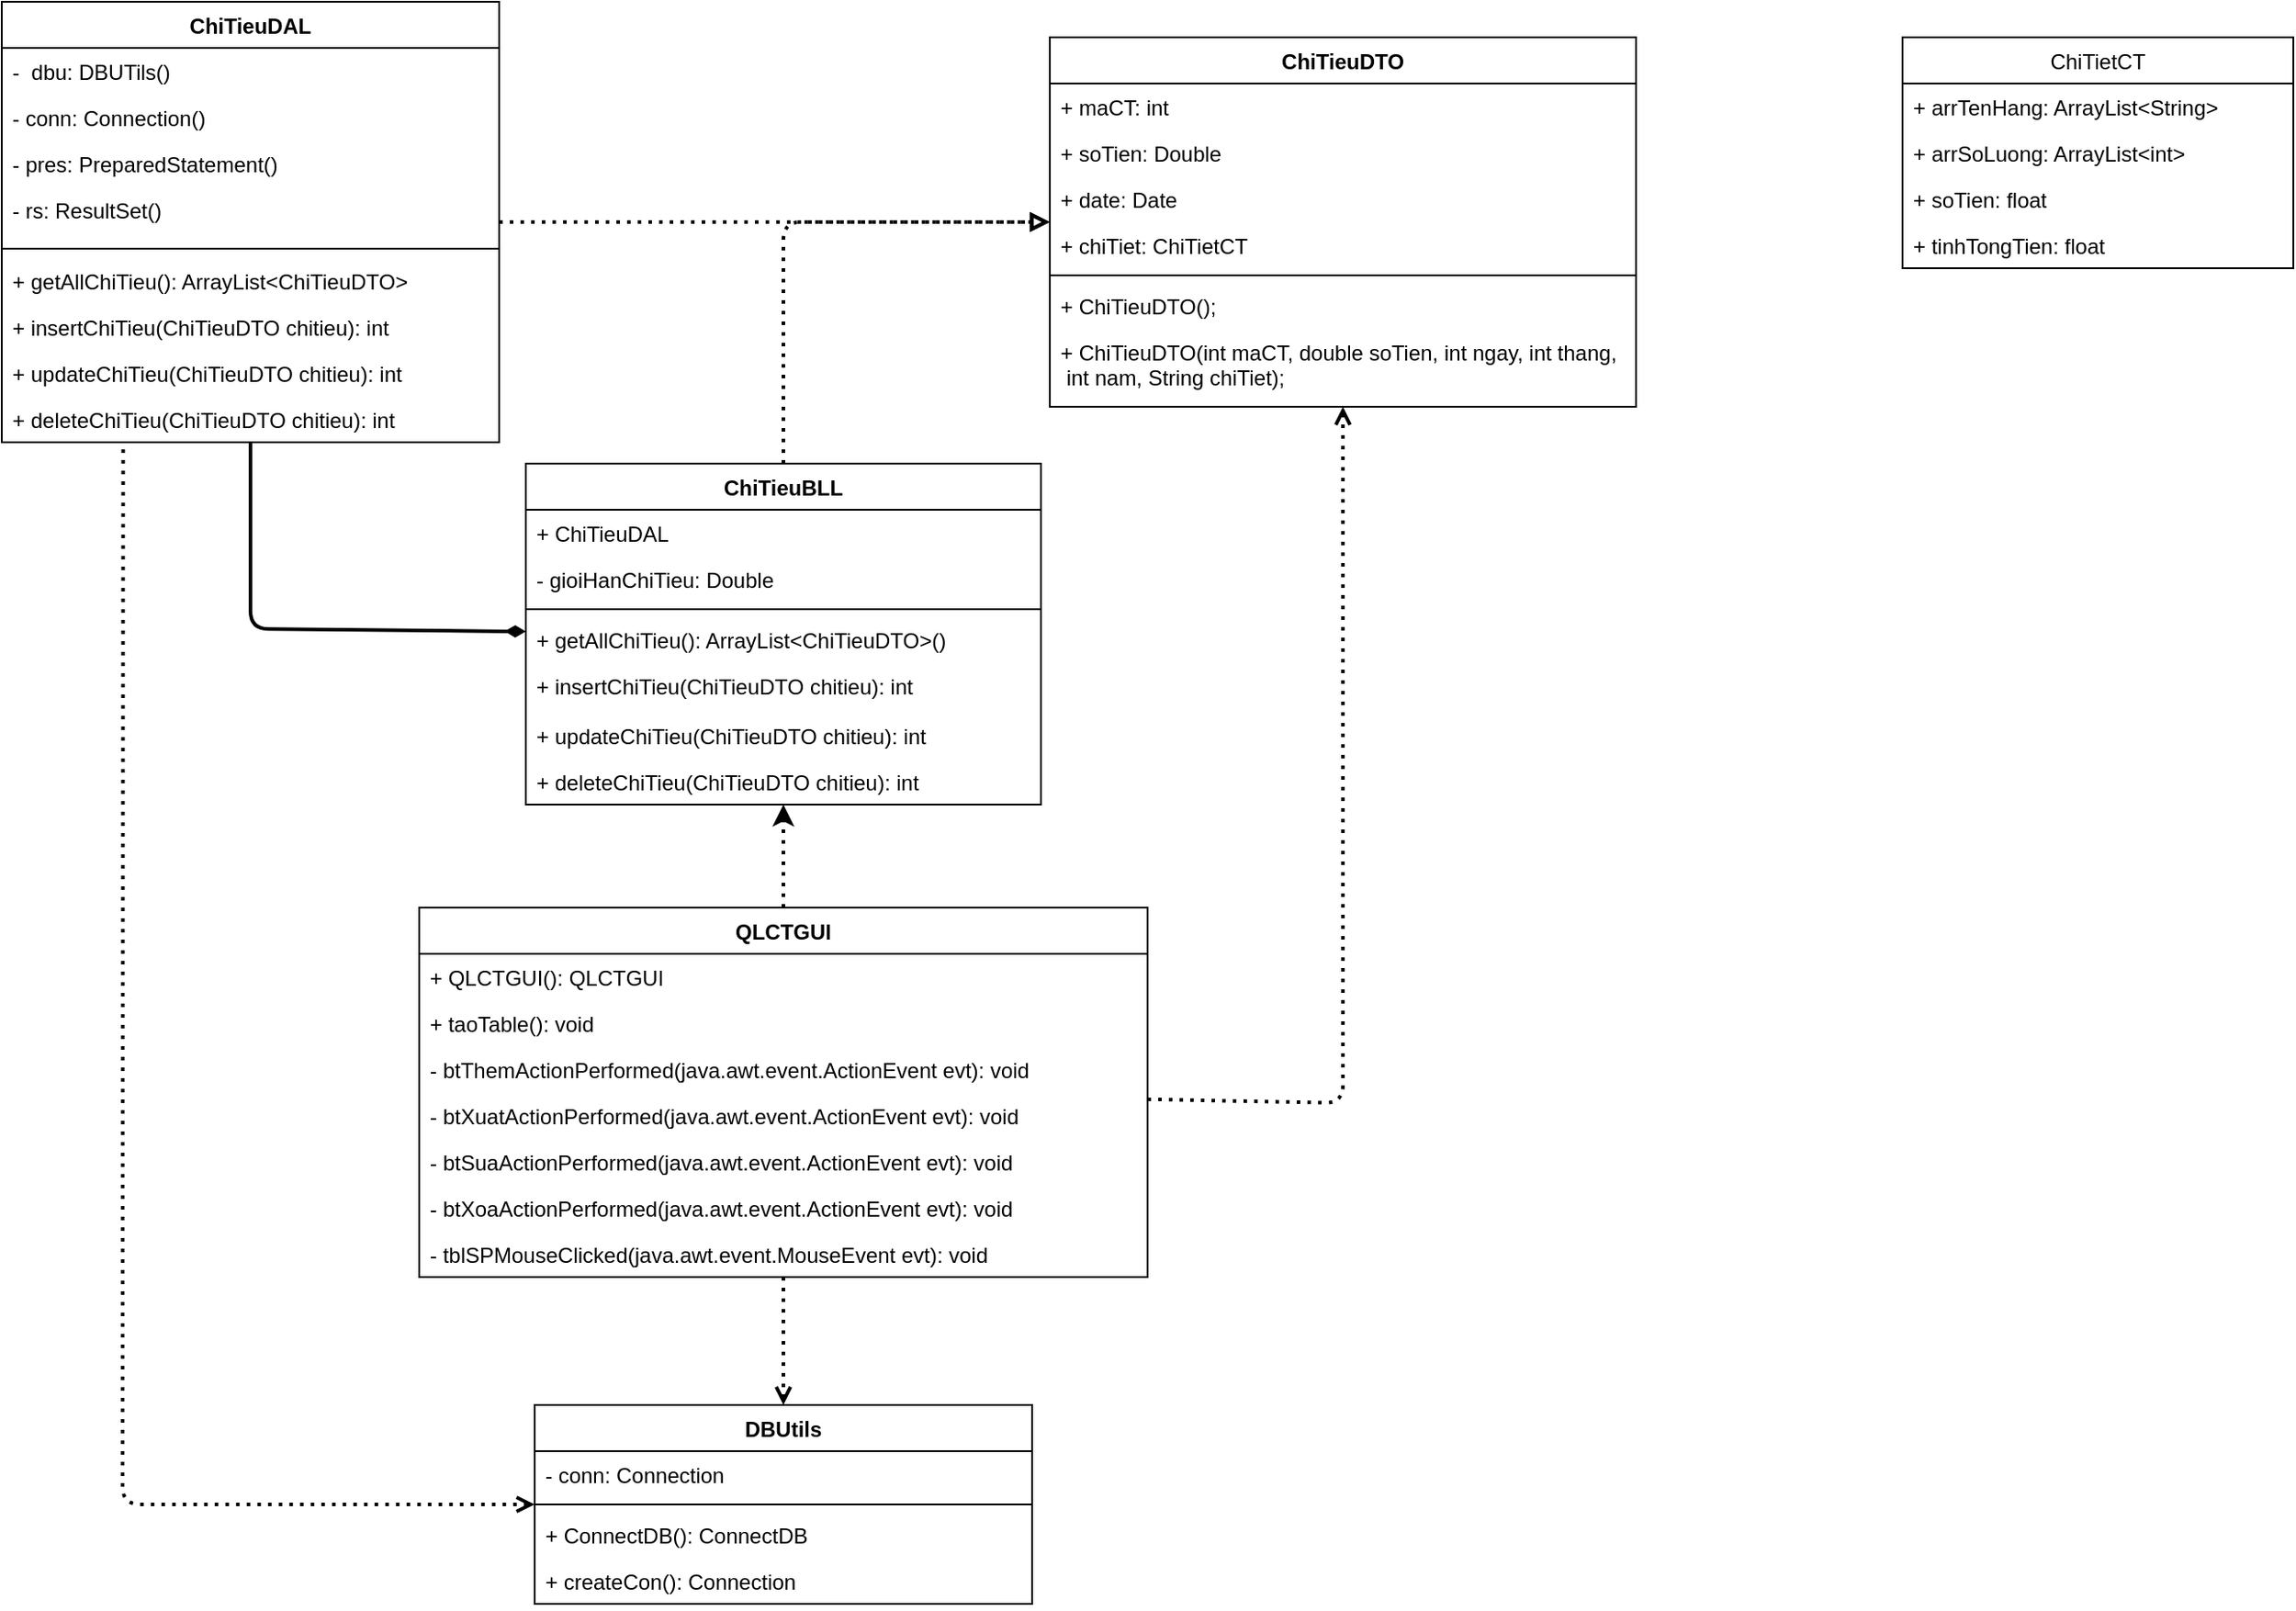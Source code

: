 <mxfile version="14.7.7" type="github">
  <diagram id="E7p46zmwXC4tNXd8jsAR" name="Page-1">
    <mxGraphModel dx="2071" dy="644" grid="1" gridSize="10" guides="1" tooltips="1" connect="1" arrows="1" fold="1" page="1" pageScale="1" pageWidth="850" pageHeight="1100" math="0" shadow="0">
      <root>
        <mxCell id="0" />
        <mxCell id="1" parent="0" />
        <mxCell id="-UzbbC5Cm0HuVs2AoaGU-1" value="ChiTieuDTO" style="swimlane;fontStyle=1;align=center;verticalAlign=top;childLayout=stackLayout;horizontal=1;startSize=26;horizontalStack=0;resizeParent=1;resizeParentMax=0;resizeLast=0;collapsible=1;marginBottom=0;" parent="1" vertex="1">
          <mxGeometry x="330" y="60" width="330" height="208" as="geometry" />
        </mxCell>
        <mxCell id="7xS4dSEuNHX6Ny65K52u-7" value="+ maCT: int" style="text;strokeColor=none;fillColor=none;align=left;verticalAlign=top;spacingLeft=4;spacingRight=4;overflow=hidden;rotatable=0;points=[[0,0.5],[1,0.5]];portConstraint=eastwest;" parent="-UzbbC5Cm0HuVs2AoaGU-1" vertex="1">
          <mxGeometry y="26" width="330" height="26" as="geometry" />
        </mxCell>
        <mxCell id="-UzbbC5Cm0HuVs2AoaGU-2" value="+ soTien: Double" style="text;strokeColor=none;fillColor=none;align=left;verticalAlign=top;spacingLeft=4;spacingRight=4;overflow=hidden;rotatable=0;points=[[0,0.5],[1,0.5]];portConstraint=eastwest;" parent="-UzbbC5Cm0HuVs2AoaGU-1" vertex="1">
          <mxGeometry y="52" width="330" height="26" as="geometry" />
        </mxCell>
        <mxCell id="-UzbbC5Cm0HuVs2AoaGU-5" value="+ date: Date" style="text;strokeColor=none;fillColor=none;align=left;verticalAlign=top;spacingLeft=4;spacingRight=4;overflow=hidden;rotatable=0;points=[[0,0.5],[1,0.5]];portConstraint=eastwest;" parent="-UzbbC5Cm0HuVs2AoaGU-1" vertex="1">
          <mxGeometry y="78" width="330" height="26" as="geometry" />
        </mxCell>
        <mxCell id="aImvH2YiYIwHe-dZgJxx-9" value="+ chiTiet: ChiTietCT" style="text;strokeColor=none;fillColor=none;align=left;verticalAlign=top;spacingLeft=4;spacingRight=4;overflow=hidden;rotatable=0;points=[[0,0.5],[1,0.5]];portConstraint=eastwest;" parent="-UzbbC5Cm0HuVs2AoaGU-1" vertex="1">
          <mxGeometry y="104" width="330" height="26" as="geometry" />
        </mxCell>
        <mxCell id="-UzbbC5Cm0HuVs2AoaGU-3" value="" style="line;strokeWidth=1;fillColor=none;align=left;verticalAlign=middle;spacingTop=-1;spacingLeft=3;spacingRight=3;rotatable=0;labelPosition=right;points=[];portConstraint=eastwest;" parent="-UzbbC5Cm0HuVs2AoaGU-1" vertex="1">
          <mxGeometry y="130" width="330" height="8" as="geometry" />
        </mxCell>
        <mxCell id="aImvH2YiYIwHe-dZgJxx-7" value="+ ChiTieuDTO();" style="text;strokeColor=none;fillColor=none;align=left;verticalAlign=top;spacingLeft=4;spacingRight=4;overflow=hidden;rotatable=0;points=[[0,0.5],[1,0.5]];portConstraint=eastwest;" parent="-UzbbC5Cm0HuVs2AoaGU-1" vertex="1">
          <mxGeometry y="138" width="330" height="26" as="geometry" />
        </mxCell>
        <mxCell id="34Bbni980nFAeHRUJE3C-2" value="+ ChiTieuDTO(int maCT, double soTien, int ngay, int thang,&#xa; int nam, String chiTiet);&#xa;" style="text;strokeColor=none;fillColor=none;align=left;verticalAlign=top;spacingLeft=4;spacingRight=4;overflow=hidden;rotatable=0;points=[[0,0.5],[1,0.5]];portConstraint=eastwest;" parent="-UzbbC5Cm0HuVs2AoaGU-1" vertex="1">
          <mxGeometry y="164" width="330" height="44" as="geometry" />
        </mxCell>
        <mxCell id="-UzbbC5Cm0HuVs2AoaGU-15" value="ChiTieuBLL" style="swimlane;fontStyle=1;align=center;verticalAlign=top;childLayout=stackLayout;horizontal=1;startSize=26;horizontalStack=0;resizeParent=1;resizeParentMax=0;resizeLast=0;collapsible=1;marginBottom=0;" parent="1" vertex="1">
          <mxGeometry x="35" y="300" width="290" height="192" as="geometry" />
        </mxCell>
        <mxCell id="-UzbbC5Cm0HuVs2AoaGU-16" value="+ ChiTieuDAL" style="text;strokeColor=none;fillColor=none;align=left;verticalAlign=top;spacingLeft=4;spacingRight=4;overflow=hidden;rotatable=0;points=[[0,0.5],[1,0.5]];portConstraint=eastwest;" parent="-UzbbC5Cm0HuVs2AoaGU-15" vertex="1">
          <mxGeometry y="26" width="290" height="26" as="geometry" />
        </mxCell>
        <mxCell id="aImvH2YiYIwHe-dZgJxx-5" value="- gioiHanChiTieu: Double" style="text;strokeColor=none;fillColor=none;align=left;verticalAlign=top;spacingLeft=4;spacingRight=4;overflow=hidden;rotatable=0;points=[[0,0.5],[1,0.5]];portConstraint=eastwest;" parent="-UzbbC5Cm0HuVs2AoaGU-15" vertex="1">
          <mxGeometry y="52" width="290" height="26" as="geometry" />
        </mxCell>
        <mxCell id="-UzbbC5Cm0HuVs2AoaGU-17" value="" style="line;strokeWidth=1;fillColor=none;align=left;verticalAlign=middle;spacingTop=-1;spacingLeft=3;spacingRight=3;rotatable=0;labelPosition=right;points=[];portConstraint=eastwest;" parent="-UzbbC5Cm0HuVs2AoaGU-15" vertex="1">
          <mxGeometry y="78" width="290" height="8" as="geometry" />
        </mxCell>
        <mxCell id="7xS4dSEuNHX6Ny65K52u-8" value="+ getAllChiTieu(): ArrayList&lt;ChiTieuDTO&gt;()" style="text;strokeColor=none;fillColor=none;align=left;verticalAlign=top;spacingLeft=4;spacingRight=4;overflow=hidden;rotatable=0;points=[[0,0.5],[1,0.5]];portConstraint=eastwest;" parent="-UzbbC5Cm0HuVs2AoaGU-15" vertex="1">
          <mxGeometry y="86" width="290" height="26" as="geometry" />
        </mxCell>
        <mxCell id="7xS4dSEuNHX6Ny65K52u-9" value="+ insertChiTieu(ChiTieuDTO chitieu): int" style="text;strokeColor=none;fillColor=none;align=left;verticalAlign=top;spacingLeft=4;spacingRight=4;overflow=hidden;rotatable=0;points=[[0,0.5],[1,0.5]];portConstraint=eastwest;" parent="-UzbbC5Cm0HuVs2AoaGU-15" vertex="1">
          <mxGeometry y="112" width="290" height="28" as="geometry" />
        </mxCell>
        <mxCell id="DQBr2UIi2GQ9E6tzGRL7-23" value="+ updateChiTieu(ChiTieuDTO chitieu): int" style="text;strokeColor=none;fillColor=none;align=left;verticalAlign=top;spacingLeft=4;spacingRight=4;overflow=hidden;rotatable=0;points=[[0,0.5],[1,0.5]];portConstraint=eastwest;" parent="-UzbbC5Cm0HuVs2AoaGU-15" vertex="1">
          <mxGeometry y="140" width="290" height="26" as="geometry" />
        </mxCell>
        <mxCell id="DQBr2UIi2GQ9E6tzGRL7-24" value="+ deleteChiTieu(ChiTieuDTO chitieu): int" style="text;strokeColor=none;fillColor=none;align=left;verticalAlign=top;spacingLeft=4;spacingRight=4;overflow=hidden;rotatable=0;points=[[0,0.5],[1,0.5]];portConstraint=eastwest;" parent="-UzbbC5Cm0HuVs2AoaGU-15" vertex="1">
          <mxGeometry y="166" width="290" height="26" as="geometry" />
        </mxCell>
        <mxCell id="M2NKCT_LfHTm3o3uXUaF-5" value="DBUtils" style="swimlane;fontStyle=1;align=center;verticalAlign=top;childLayout=stackLayout;horizontal=1;startSize=26;horizontalStack=0;resizeParent=1;resizeParentMax=0;resizeLast=0;collapsible=1;marginBottom=0;" parent="1" vertex="1">
          <mxGeometry x="40" y="830" width="280" height="112" as="geometry" />
        </mxCell>
        <mxCell id="M2NKCT_LfHTm3o3uXUaF-6" value="- conn: Connection" style="text;strokeColor=none;fillColor=none;align=left;verticalAlign=top;spacingLeft=4;spacingRight=4;overflow=hidden;rotatable=0;points=[[0,0.5],[1,0.5]];portConstraint=eastwest;" parent="M2NKCT_LfHTm3o3uXUaF-5" vertex="1">
          <mxGeometry y="26" width="280" height="26" as="geometry" />
        </mxCell>
        <mxCell id="M2NKCT_LfHTm3o3uXUaF-7" value="" style="line;strokeWidth=1;fillColor=none;align=left;verticalAlign=middle;spacingTop=-1;spacingLeft=3;spacingRight=3;rotatable=0;labelPosition=right;points=[];portConstraint=eastwest;" parent="M2NKCT_LfHTm3o3uXUaF-5" vertex="1">
          <mxGeometry y="52" width="280" height="8" as="geometry" />
        </mxCell>
        <mxCell id="M2NKCT_LfHTm3o3uXUaF-17" value="+ ConnectDB(): ConnectDB" style="text;strokeColor=none;fillColor=none;align=left;verticalAlign=top;spacingLeft=4;spacingRight=4;overflow=hidden;rotatable=0;points=[[0,0.5],[1,0.5]];portConstraint=eastwest;" parent="M2NKCT_LfHTm3o3uXUaF-5" vertex="1">
          <mxGeometry y="60" width="280" height="26" as="geometry" />
        </mxCell>
        <mxCell id="M2NKCT_LfHTm3o3uXUaF-8" value="+ createCon(): Connection" style="text;strokeColor=none;fillColor=none;align=left;verticalAlign=top;spacingLeft=4;spacingRight=4;overflow=hidden;rotatable=0;points=[[0,0.5],[1,0.5]];portConstraint=eastwest;" parent="M2NKCT_LfHTm3o3uXUaF-5" vertex="1">
          <mxGeometry y="86" width="280" height="26" as="geometry" />
        </mxCell>
        <mxCell id="M2NKCT_LfHTm3o3uXUaF-9" value="QLCTGUI" style="swimlane;fontStyle=1;childLayout=stackLayout;horizontal=1;startSize=26;fillColor=none;horizontalStack=0;resizeParent=1;resizeParentMax=0;resizeLast=0;collapsible=1;marginBottom=0;" parent="1" vertex="1">
          <mxGeometry x="-25" y="550" width="410" height="208" as="geometry" />
        </mxCell>
        <mxCell id="M2NKCT_LfHTm3o3uXUaF-11" value="+ QLCTGUI(): QLCTGUI" style="text;strokeColor=none;fillColor=none;align=left;verticalAlign=top;spacingLeft=4;spacingRight=4;overflow=hidden;rotatable=0;points=[[0,0.5],[1,0.5]];portConstraint=eastwest;" parent="M2NKCT_LfHTm3o3uXUaF-9" vertex="1">
          <mxGeometry y="26" width="410" height="26" as="geometry" />
        </mxCell>
        <mxCell id="M2NKCT_LfHTm3o3uXUaF-10" value="+ taoTable(): void" style="text;strokeColor=none;fillColor=none;align=left;verticalAlign=top;spacingLeft=4;spacingRight=4;overflow=hidden;rotatable=0;points=[[0,0.5],[1,0.5]];portConstraint=eastwest;" parent="M2NKCT_LfHTm3o3uXUaF-9" vertex="1">
          <mxGeometry y="52" width="410" height="26" as="geometry" />
        </mxCell>
        <mxCell id="M2NKCT_LfHTm3o3uXUaF-12" value="- btThemActionPerformed(java.awt.event.ActionEvent evt): void" style="text;strokeColor=none;fillColor=none;align=left;verticalAlign=top;spacingLeft=4;spacingRight=4;overflow=hidden;rotatable=0;points=[[0,0.5],[1,0.5]];portConstraint=eastwest;" parent="M2NKCT_LfHTm3o3uXUaF-9" vertex="1">
          <mxGeometry y="78" width="410" height="26" as="geometry" />
        </mxCell>
        <mxCell id="M2NKCT_LfHTm3o3uXUaF-15" value="- btXuatActionPerformed(java.awt.event.ActionEvent evt): void" style="text;strokeColor=none;fillColor=none;align=left;verticalAlign=top;spacingLeft=4;spacingRight=4;overflow=hidden;rotatable=0;points=[[0,0.5],[1,0.5]];portConstraint=eastwest;" parent="M2NKCT_LfHTm3o3uXUaF-9" vertex="1">
          <mxGeometry y="104" width="410" height="26" as="geometry" />
        </mxCell>
        <mxCell id="M2NKCT_LfHTm3o3uXUaF-14" value="- btSuaActionPerformed(java.awt.event.ActionEvent evt): void" style="text;strokeColor=none;fillColor=none;align=left;verticalAlign=top;spacingLeft=4;spacingRight=4;overflow=hidden;rotatable=0;points=[[0,0.5],[1,0.5]];portConstraint=eastwest;" parent="M2NKCT_LfHTm3o3uXUaF-9" vertex="1">
          <mxGeometry y="130" width="410" height="26" as="geometry" />
        </mxCell>
        <mxCell id="M2NKCT_LfHTm3o3uXUaF-13" value="- btXoaActionPerformed(java.awt.event.ActionEvent evt): void" style="text;strokeColor=none;fillColor=none;align=left;verticalAlign=top;spacingLeft=4;spacingRight=4;overflow=hidden;rotatable=0;points=[[0,0.5],[1,0.5]];portConstraint=eastwest;" parent="M2NKCT_LfHTm3o3uXUaF-9" vertex="1">
          <mxGeometry y="156" width="410" height="26" as="geometry" />
        </mxCell>
        <mxCell id="M2NKCT_LfHTm3o3uXUaF-16" value="- tblSPMouseClicked(java.awt.event.MouseEvent evt): void" style="text;strokeColor=none;fillColor=none;align=left;verticalAlign=top;spacingLeft=4;spacingRight=4;overflow=hidden;rotatable=0;points=[[0,0.5],[1,0.5]];portConstraint=eastwest;" parent="M2NKCT_LfHTm3o3uXUaF-9" vertex="1">
          <mxGeometry y="182" width="410" height="26" as="geometry" />
        </mxCell>
        <mxCell id="M2NKCT_LfHTm3o3uXUaF-18" value="ChiTieuDAL" style="swimlane;fontStyle=1;childLayout=stackLayout;horizontal=1;startSize=26;fillColor=none;horizontalStack=0;resizeParent=1;resizeParentMax=0;resizeLast=0;collapsible=1;marginBottom=0;" parent="1" vertex="1">
          <mxGeometry x="-260" y="40" width="280" height="248" as="geometry" />
        </mxCell>
        <mxCell id="M2NKCT_LfHTm3o3uXUaF-19" value="-  dbu: DBUTils()   " style="text;strokeColor=none;fillColor=none;align=left;verticalAlign=top;spacingLeft=4;spacingRight=4;overflow=hidden;rotatable=0;points=[[0,0.5],[1,0.5]];portConstraint=eastwest;" parent="M2NKCT_LfHTm3o3uXUaF-18" vertex="1">
          <mxGeometry y="26" width="280" height="26" as="geometry" />
        </mxCell>
        <mxCell id="M2NKCT_LfHTm3o3uXUaF-20" value="- conn: Connection()" style="text;strokeColor=none;fillColor=none;align=left;verticalAlign=top;spacingLeft=4;spacingRight=4;overflow=hidden;rotatable=0;points=[[0,0.5],[1,0.5]];portConstraint=eastwest;" parent="M2NKCT_LfHTm3o3uXUaF-18" vertex="1">
          <mxGeometry y="52" width="280" height="26" as="geometry" />
        </mxCell>
        <mxCell id="M2NKCT_LfHTm3o3uXUaF-21" value="- pres: PreparedStatement()" style="text;strokeColor=none;fillColor=none;align=left;verticalAlign=top;spacingLeft=4;spacingRight=4;overflow=hidden;rotatable=0;points=[[0,0.5],[1,0.5]];portConstraint=eastwest;" parent="M2NKCT_LfHTm3o3uXUaF-18" vertex="1">
          <mxGeometry y="78" width="280" height="26" as="geometry" />
        </mxCell>
        <mxCell id="d_IoubsPkYWPcNuLhl1Q-1" value="- rs: ResultSet()" style="text;strokeColor=none;fillColor=none;spacingLeft=4;spacingRight=4;overflow=hidden;rotatable=0;points=[[0,0.5],[1,0.5]];portConstraint=eastwest;fontSize=12;" parent="M2NKCT_LfHTm3o3uXUaF-18" vertex="1">
          <mxGeometry y="104" width="280" height="30" as="geometry" />
        </mxCell>
        <mxCell id="d_IoubsPkYWPcNuLhl1Q-2" value="" style="line;strokeWidth=1;rotatable=0;dashed=0;labelPosition=right;align=left;verticalAlign=middle;spacingTop=0;spacingLeft=6;points=[];portConstraint=eastwest;" parent="M2NKCT_LfHTm3o3uXUaF-18" vertex="1">
          <mxGeometry y="134" width="280" height="10" as="geometry" />
        </mxCell>
        <mxCell id="d_IoubsPkYWPcNuLhl1Q-3" value="+ getAllChiTieu(): ArrayList&lt;ChiTieuDTO&gt;" style="text;strokeColor=none;fillColor=none;align=left;verticalAlign=top;spacingLeft=4;spacingRight=4;overflow=hidden;rotatable=0;points=[[0,0.5],[1,0.5]];portConstraint=eastwest;" parent="M2NKCT_LfHTm3o3uXUaF-18" vertex="1">
          <mxGeometry y="144" width="280" height="26" as="geometry" />
        </mxCell>
        <mxCell id="d_IoubsPkYWPcNuLhl1Q-5" value="+ insertChiTieu(ChiTieuDTO chitieu): int" style="text;strokeColor=none;fillColor=none;align=left;verticalAlign=top;spacingLeft=4;spacingRight=4;overflow=hidden;rotatable=0;points=[[0,0.5],[1,0.5]];portConstraint=eastwest;" parent="M2NKCT_LfHTm3o3uXUaF-18" vertex="1">
          <mxGeometry y="170" width="280" height="26" as="geometry" />
        </mxCell>
        <mxCell id="d_IoubsPkYWPcNuLhl1Q-4" value="+ updateChiTieu(ChiTieuDTO chitieu): int" style="text;strokeColor=none;fillColor=none;align=left;verticalAlign=top;spacingLeft=4;spacingRight=4;overflow=hidden;rotatable=0;points=[[0,0.5],[1,0.5]];portConstraint=eastwest;" parent="M2NKCT_LfHTm3o3uXUaF-18" vertex="1">
          <mxGeometry y="196" width="280" height="26" as="geometry" />
        </mxCell>
        <mxCell id="d_IoubsPkYWPcNuLhl1Q-6" value="+ deleteChiTieu(ChiTieuDTO chitieu): int" style="text;strokeColor=none;fillColor=none;align=left;verticalAlign=top;spacingLeft=4;spacingRight=4;overflow=hidden;rotatable=0;points=[[0,0.5],[1,0.5]];portConstraint=eastwest;" parent="M2NKCT_LfHTm3o3uXUaF-18" vertex="1">
          <mxGeometry y="222" width="280" height="26" as="geometry" />
        </mxCell>
        <mxCell id="DQBr2UIi2GQ9E6tzGRL7-12" value="" style="endArrow=block;html=1;exitX=0.5;exitY=0;exitDx=0;exitDy=0;endFill=0;strokeWidth=2;dashed=1;dashPattern=1 2;" parent="1" source="-UzbbC5Cm0HuVs2AoaGU-15" target="-UzbbC5Cm0HuVs2AoaGU-1" edge="1">
          <mxGeometry width="50" height="50" relative="1" as="geometry">
            <mxPoint x="540" y="390" as="sourcePoint" />
            <mxPoint x="290" y="330" as="targetPoint" />
            <Array as="points">
              <mxPoint x="180" y="164" />
            </Array>
          </mxGeometry>
        </mxCell>
        <mxCell id="DQBr2UIi2GQ9E6tzGRL7-14" value="" style="endArrow=block;html=1;endFill=0;strokeWidth=2;dashed=1;dashPattern=1 2;" parent="1" source="M2NKCT_LfHTm3o3uXUaF-18" target="-UzbbC5Cm0HuVs2AoaGU-1" edge="1">
          <mxGeometry width="50" height="50" relative="1" as="geometry">
            <mxPoint x="240" y="280" as="sourcePoint" />
            <mxPoint x="290" y="230" as="targetPoint" />
          </mxGeometry>
        </mxCell>
        <mxCell id="DQBr2UIi2GQ9E6tzGRL7-17" value="" style="endArrow=diamondThin;html=1;strokeWidth=2;endFill=1;" parent="1" source="M2NKCT_LfHTm3o3uXUaF-18" target="-UzbbC5Cm0HuVs2AoaGU-15" edge="1">
          <mxGeometry width="50" height="50" relative="1" as="geometry">
            <mxPoint x="20" y="330" as="sourcePoint" />
            <mxPoint x="290" y="330" as="targetPoint" />
            <Array as="points">
              <mxPoint x="-120" y="393" />
            </Array>
          </mxGeometry>
        </mxCell>
        <mxCell id="DQBr2UIi2GQ9E6tzGRL7-18" value="" style="endArrow=open;html=1;dashed=1;dashPattern=1 2;exitX=0.244;exitY=1.154;exitDx=0;exitDy=0;exitPerimeter=0;strokeWidth=2;endFill=0;" parent="1" source="d_IoubsPkYWPcNuLhl1Q-6" target="M2NKCT_LfHTm3o3uXUaF-5" edge="1">
          <mxGeometry width="50" height="50" relative="1" as="geometry">
            <mxPoint x="240" y="680" as="sourcePoint" />
            <mxPoint x="290" y="630" as="targetPoint" />
            <Array as="points">
              <mxPoint x="-192" y="886" />
            </Array>
          </mxGeometry>
        </mxCell>
        <mxCell id="DQBr2UIi2GQ9E6tzGRL7-19" value="" style="endArrow=open;html=1;dashed=1;dashPattern=1 2;strokeWidth=2;endFill=0;" parent="1" source="M2NKCT_LfHTm3o3uXUaF-9" target="M2NKCT_LfHTm3o3uXUaF-5" edge="1">
          <mxGeometry width="50" height="50" relative="1" as="geometry">
            <mxPoint x="240" y="780" as="sourcePoint" />
            <mxPoint x="290" y="730" as="targetPoint" />
          </mxGeometry>
        </mxCell>
        <mxCell id="DQBr2UIi2GQ9E6tzGRL7-21" value="" style="endArrow=open;html=1;dashed=1;dashPattern=1 2;strokeWidth=2;endFill=0;" parent="1" source="M2NKCT_LfHTm3o3uXUaF-9" target="-UzbbC5Cm0HuVs2AoaGU-1" edge="1">
          <mxGeometry width="50" height="50" relative="1" as="geometry">
            <mxPoint x="240" y="580" as="sourcePoint" />
            <mxPoint x="290" y="530" as="targetPoint" />
            <Array as="points">
              <mxPoint x="495" y="660" />
            </Array>
          </mxGeometry>
        </mxCell>
        <mxCell id="DQBr2UIi2GQ9E6tzGRL7-22" value="" style="endArrow=classic;html=1;dashed=1;dashPattern=1 2;strokeWidth=2;" parent="1" source="M2NKCT_LfHTm3o3uXUaF-9" target="-UzbbC5Cm0HuVs2AoaGU-15" edge="1">
          <mxGeometry width="50" height="50" relative="1" as="geometry">
            <mxPoint x="240" y="480" as="sourcePoint" />
            <mxPoint x="290" y="430" as="targetPoint" />
          </mxGeometry>
        </mxCell>
        <mxCell id="NDVTb8Vg8YuAQ024tF_7-1" value="ChiTietCT" style="swimlane;fontStyle=0;childLayout=stackLayout;horizontal=1;startSize=26;fillColor=none;horizontalStack=0;resizeParent=1;resizeParentMax=0;resizeLast=0;collapsible=1;marginBottom=0;" parent="1" vertex="1">
          <mxGeometry x="810" y="60" width="220" height="130" as="geometry" />
        </mxCell>
        <mxCell id="NDVTb8Vg8YuAQ024tF_7-2" value="+ arrTenHang: ArrayList&lt;String&gt;" style="text;strokeColor=none;fillColor=none;align=left;verticalAlign=top;spacingLeft=4;spacingRight=4;overflow=hidden;rotatable=0;points=[[0,0.5],[1,0.5]];portConstraint=eastwest;" parent="NDVTb8Vg8YuAQ024tF_7-1" vertex="1">
          <mxGeometry y="26" width="220" height="26" as="geometry" />
        </mxCell>
        <mxCell id="NDVTb8Vg8YuAQ024tF_7-3" value="+ arrSoLuong: ArrayList&lt;int&gt;" style="text;strokeColor=none;fillColor=none;align=left;verticalAlign=top;spacingLeft=4;spacingRight=4;overflow=hidden;rotatable=0;points=[[0,0.5],[1,0.5]];portConstraint=eastwest;" parent="NDVTb8Vg8YuAQ024tF_7-1" vertex="1">
          <mxGeometry y="52" width="220" height="26" as="geometry" />
        </mxCell>
        <mxCell id="NDVTb8Vg8YuAQ024tF_7-4" value="+ soTien: float" style="text;strokeColor=none;fillColor=none;align=left;verticalAlign=top;spacingLeft=4;spacingRight=4;overflow=hidden;rotatable=0;points=[[0,0.5],[1,0.5]];portConstraint=eastwest;" parent="NDVTb8Vg8YuAQ024tF_7-1" vertex="1">
          <mxGeometry y="78" width="220" height="26" as="geometry" />
        </mxCell>
        <mxCell id="g1vaCAvKYrYdkZGXTb7t-1" value="+ tinhTongTien: float" style="text;strokeColor=none;fillColor=none;align=left;verticalAlign=top;spacingLeft=4;spacingRight=4;overflow=hidden;rotatable=0;points=[[0,0.5],[1,0.5]];portConstraint=eastwest;" vertex="1" parent="NDVTb8Vg8YuAQ024tF_7-1">
          <mxGeometry y="104" width="220" height="26" as="geometry" />
        </mxCell>
      </root>
    </mxGraphModel>
  </diagram>
</mxfile>
